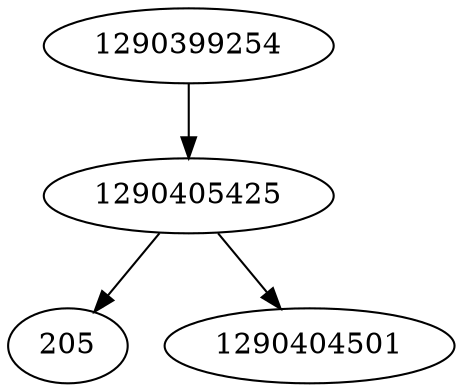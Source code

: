 strict digraph  {
1290405425;
205;
1290404501;
1290399254;
1290405425 -> 1290404501;
1290405425 -> 205;
1290399254 -> 1290405425;
}
